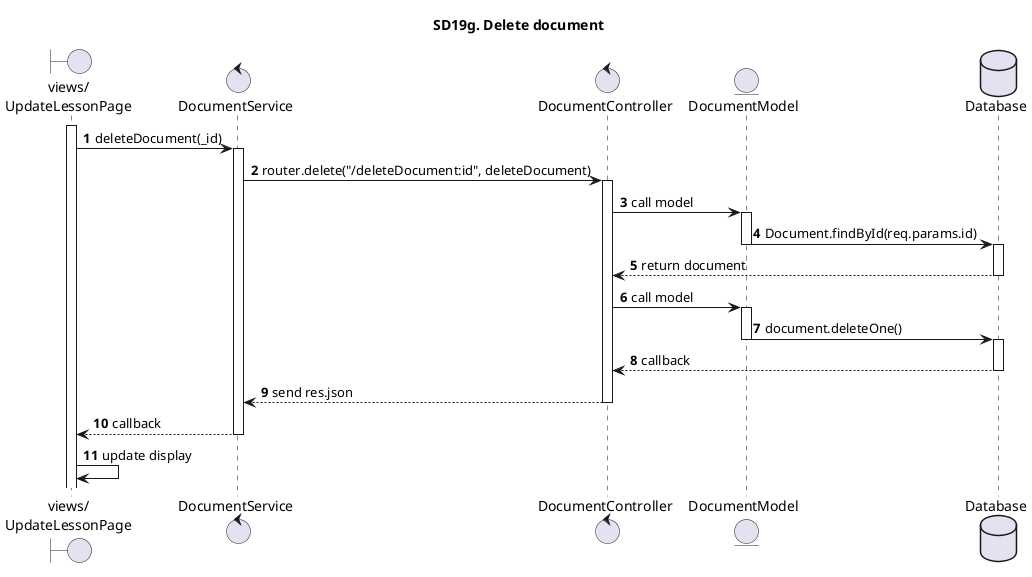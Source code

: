@startuml SQ
autonumber
title SD19g. Delete document
boundary "views/\nUpdateLessonPage" as UpdateLessonPage
control "DocumentService"
control "DocumentController"
entity "DocumentModel"
database "Database" as Database
activate UpdateLessonPage
UpdateLessonPage -> DocumentService: deleteDocument(_id)
activate DocumentService
DocumentService -> DocumentController: router.delete("/deleteDocument:id", deleteDocument)
activate DocumentController
DocumentController -> DocumentModel: call model
activate DocumentModel
DocumentModel -> Database: Document.findById(req.params.id)
deactivate DocumentModel
activate Database
Database --> DocumentController: return document
deactivate Database
DocumentController -> DocumentModel: call model
activate DocumentModel
DocumentModel -> Database: document.deleteOne()
deactivate DocumentModel
activate Database
Database --> DocumentController: callback
deactivate Database
DocumentController --> DocumentService: send res.json
deactivate DocumentController
DocumentService --> UpdateLessonPage: callback
deactivate DocumentService
UpdateLessonPage -> UpdateLessonPage: update display

@enduml